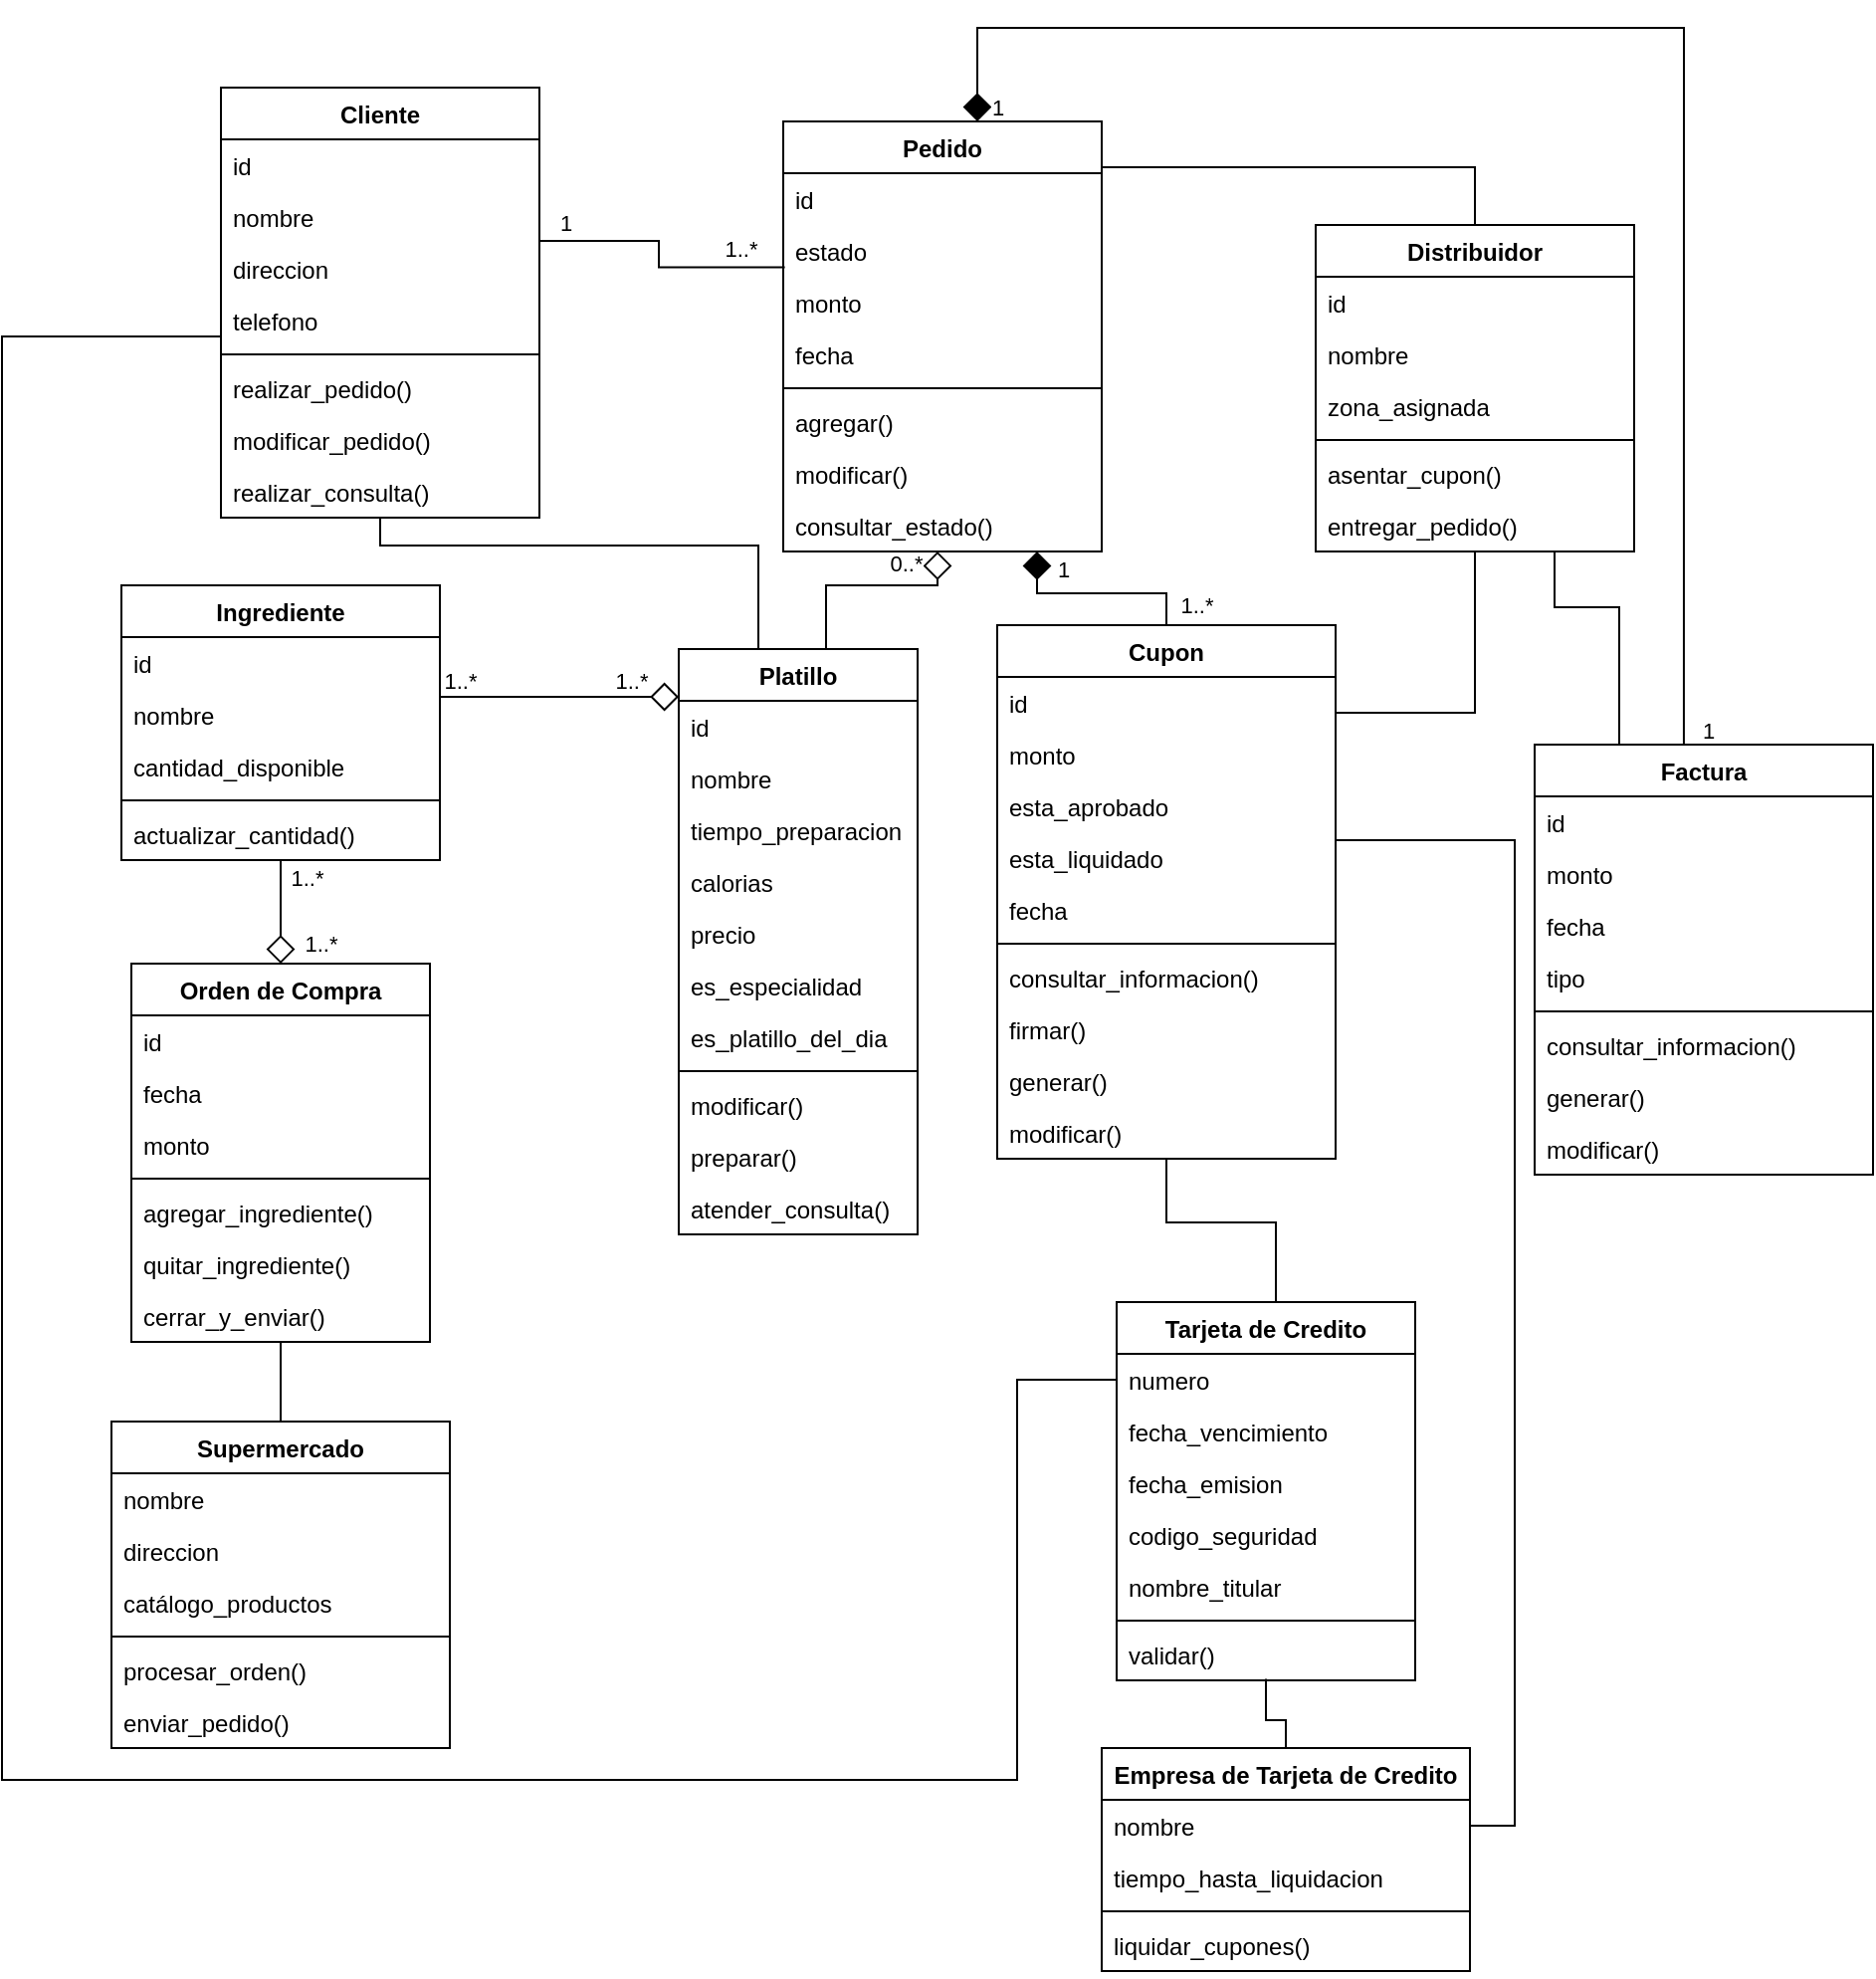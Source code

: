 <mxfile version="13.10.3" type="device"><diagram id="4DIhjRtqW6QSHBKM0Tel" name="Page-1"><mxGraphModel dx="2336" dy="2336" grid="1" gridSize="10" guides="1" tooltips="1" connect="1" arrows="1" fold="1" page="1" pageScale="1" pageWidth="827" pageHeight="1169" math="0" shadow="0"><root><mxCell id="0"/><mxCell id="1" parent="0"/><mxCell id="qEK_nYYu9i1ggIHY3u9y-6" style="edgeStyle=orthogonalEdgeStyle;rounded=0;orthogonalLoop=1;jettySize=auto;html=1;endArrow=none;endFill=0;entryX=0.005;entryY=0.818;entryDx=0;entryDy=0;entryPerimeter=0;" parent="1" source="qU4Oq_mSzWkF3VptIo1u-21" target="q-6HoOmabYp_H9T_xtLy-69" edge="1"><mxGeometry relative="1" as="geometry"><Array as="points"><mxPoint x="370" y="87"/></Array></mxGeometry></mxCell><mxCell id="qEK_nYYu9i1ggIHY3u9y-27" value="1" style="edgeLabel;html=1;align=center;verticalAlign=middle;resizable=0;points=[];" parent="qEK_nYYu9i1ggIHY3u9y-6" vertex="1" connectable="0"><mxGeometry x="-0.308" relative="1" as="geometry"><mxPoint x="-34.83" y="-9" as="offset"/></mxGeometry></mxCell><mxCell id="qEK_nYYu9i1ggIHY3u9y-28" value="1..*" style="edgeLabel;html=1;align=center;verticalAlign=middle;resizable=0;points=[];" parent="qEK_nYYu9i1ggIHY3u9y-6" vertex="1" connectable="0"><mxGeometry x="0.663" y="1" relative="1" as="geometry"><mxPoint x="0.5" y="-8.92" as="offset"/></mxGeometry></mxCell><mxCell id="qEK_nYYu9i1ggIHY3u9y-22" style="edgeStyle=orthogonalEdgeStyle;rounded=0;orthogonalLoop=1;jettySize=auto;html=1;startArrow=none;startFill=0;startSize=12;endArrow=none;endFill=0;strokeWidth=1;" parent="1" source="q-6HoOmabYp_H9T_xtLy-75" target="qU4Oq_mSzWkF3VptIo1u-98" edge="1"><mxGeometry relative="1" as="geometry"><Array as="points"><mxPoint x="230" y="240"/><mxPoint x="420" y="240"/></Array></mxGeometry></mxCell><mxCell id="x96_1IxQr17sPS4eKoof-4" style="edgeStyle=orthogonalEdgeStyle;rounded=0;orthogonalLoop=1;jettySize=auto;html=1;entryX=0;entryY=0.5;entryDx=0;entryDy=0;endArrow=none;endFill=0;" edge="1" parent="1" source="qU4Oq_mSzWkF3VptIo1u-21" target="q-6HoOmabYp_H9T_xtLy-81"><mxGeometry relative="1" as="geometry"><Array as="points"><mxPoint x="40" y="135"/><mxPoint x="40" y="860"/><mxPoint x="550" y="860"/><mxPoint x="550" y="659"/></Array></mxGeometry></mxCell><mxCell id="qU4Oq_mSzWkF3VptIo1u-21" value="Cliente" style="swimlane;fontStyle=1;align=center;verticalAlign=top;childLayout=stackLayout;horizontal=1;startSize=26;horizontalStack=0;resizeParent=1;resizeParentMax=0;resizeLast=0;collapsible=1;marginBottom=0;" parent="1" vertex="1"><mxGeometry x="150" y="10" width="160" height="216" as="geometry"><mxRectangle x="50" y="30" width="70" height="26" as="alternateBounds"/></mxGeometry></mxCell><mxCell id="x96_1IxQr17sPS4eKoof-30" value="id" style="text;strokeColor=none;fillColor=none;align=left;verticalAlign=top;spacingLeft=4;spacingRight=4;overflow=hidden;rotatable=0;points=[[0,0.5],[1,0.5]];portConstraint=eastwest;" vertex="1" parent="qU4Oq_mSzWkF3VptIo1u-21"><mxGeometry y="26" width="160" height="26" as="geometry"/></mxCell><mxCell id="q-6HoOmabYp_H9T_xtLy-76" value="nombre" style="text;strokeColor=none;fillColor=none;align=left;verticalAlign=top;spacingLeft=4;spacingRight=4;overflow=hidden;rotatable=0;points=[[0,0.5],[1,0.5]];portConstraint=eastwest;" parent="qU4Oq_mSzWkF3VptIo1u-21" vertex="1"><mxGeometry y="52" width="160" height="26" as="geometry"/></mxCell><mxCell id="q-6HoOmabYp_H9T_xtLy-77" value="direccion" style="text;strokeColor=none;fillColor=none;align=left;verticalAlign=top;spacingLeft=4;spacingRight=4;overflow=hidden;rotatable=0;points=[[0,0.5],[1,0.5]];portConstraint=eastwest;" parent="qU4Oq_mSzWkF3VptIo1u-21" vertex="1"><mxGeometry y="78" width="160" height="26" as="geometry"/></mxCell><mxCell id="x96_1IxQr17sPS4eKoof-33" value="telefono" style="text;strokeColor=none;fillColor=none;align=left;verticalAlign=top;spacingLeft=4;spacingRight=4;overflow=hidden;rotatable=0;points=[[0,0.5],[1,0.5]];portConstraint=eastwest;" vertex="1" parent="qU4Oq_mSzWkF3VptIo1u-21"><mxGeometry y="104" width="160" height="26" as="geometry"/></mxCell><mxCell id="qU4Oq_mSzWkF3VptIo1u-23" value="" style="line;strokeWidth=1;fillColor=none;align=left;verticalAlign=middle;spacingTop=-1;spacingLeft=3;spacingRight=3;rotatable=0;labelPosition=right;points=[];portConstraint=eastwest;" parent="qU4Oq_mSzWkF3VptIo1u-21" vertex="1"><mxGeometry y="130" width="160" height="8" as="geometry"/></mxCell><mxCell id="q-6HoOmabYp_H9T_xtLy-73" value="realizar_pedido()" style="text;strokeColor=none;fillColor=none;align=left;verticalAlign=top;spacingLeft=4;spacingRight=4;overflow=hidden;rotatable=0;points=[[0,0.5],[1,0.5]];portConstraint=eastwest;" parent="qU4Oq_mSzWkF3VptIo1u-21" vertex="1"><mxGeometry y="138" width="160" height="26" as="geometry"/></mxCell><mxCell id="q-6HoOmabYp_H9T_xtLy-74" value="modificar_pedido()" style="text;strokeColor=none;fillColor=none;align=left;verticalAlign=top;spacingLeft=4;spacingRight=4;overflow=hidden;rotatable=0;points=[[0,0.5],[1,0.5]];portConstraint=eastwest;" parent="qU4Oq_mSzWkF3VptIo1u-21" vertex="1"><mxGeometry y="164" width="160" height="26" as="geometry"/></mxCell><mxCell id="q-6HoOmabYp_H9T_xtLy-75" value="realizar_consulta()" style="text;strokeColor=none;fillColor=none;align=left;verticalAlign=top;spacingLeft=4;spacingRight=4;overflow=hidden;rotatable=0;points=[[0,0.5],[1,0.5]];portConstraint=eastwest;" parent="qU4Oq_mSzWkF3VptIo1u-21" vertex="1"><mxGeometry y="190" width="160" height="26" as="geometry"/></mxCell><mxCell id="qU4Oq_mSzWkF3VptIo1u-38" value="Empresa de Tarjeta de Credito" style="swimlane;fontStyle=1;align=center;verticalAlign=top;childLayout=stackLayout;horizontal=1;startSize=26;horizontalStack=0;resizeParent=1;resizeParentMax=0;resizeLast=0;collapsible=1;marginBottom=0;" parent="1" vertex="1"><mxGeometry x="592.5" y="844" width="185" height="112" as="geometry"><mxRectangle x="50" y="30" width="70" height="26" as="alternateBounds"/></mxGeometry></mxCell><mxCell id="q-6HoOmabYp_H9T_xtLy-83" value="nombre" style="text;strokeColor=none;fillColor=none;align=left;verticalAlign=top;spacingLeft=4;spacingRight=4;overflow=hidden;rotatable=0;points=[[0,0.5],[1,0.5]];portConstraint=eastwest;" parent="qU4Oq_mSzWkF3VptIo1u-38" vertex="1"><mxGeometry y="26" width="185" height="26" as="geometry"/></mxCell><mxCell id="x96_1IxQr17sPS4eKoof-32" value="tiempo_hasta_liquidacion" style="text;strokeColor=none;fillColor=none;align=left;verticalAlign=top;spacingLeft=4;spacingRight=4;overflow=hidden;rotatable=0;points=[[0,0.5],[1,0.5]];portConstraint=eastwest;" vertex="1" parent="qU4Oq_mSzWkF3VptIo1u-38"><mxGeometry y="52" width="185" height="26" as="geometry"/></mxCell><mxCell id="qU4Oq_mSzWkF3VptIo1u-39" value="" style="line;strokeWidth=1;fillColor=none;align=left;verticalAlign=middle;spacingTop=-1;spacingLeft=3;spacingRight=3;rotatable=0;labelPosition=right;points=[];portConstraint=eastwest;" parent="qU4Oq_mSzWkF3VptIo1u-38" vertex="1"><mxGeometry y="78" width="185" height="8" as="geometry"/></mxCell><mxCell id="qU4Oq_mSzWkF3VptIo1u-50" value="liquidar_cupones()" style="text;strokeColor=none;fillColor=none;align=left;verticalAlign=top;spacingLeft=4;spacingRight=4;overflow=hidden;rotatable=0;points=[[0,0.5],[1,0.5]];portConstraint=eastwest;" parent="qU4Oq_mSzWkF3VptIo1u-38" vertex="1"><mxGeometry y="86" width="185" height="26" as="geometry"/></mxCell><mxCell id="qEK_nYYu9i1ggIHY3u9y-18" style="edgeStyle=orthogonalEdgeStyle;rounded=0;orthogonalLoop=1;jettySize=auto;html=1;startArrow=diamond;startFill=0;startSize=12;endArrow=none;endFill=0;strokeWidth=1;exitX=0.5;exitY=0;exitDx=0;exitDy=0;" parent="1" source="q-6HoOmabYp_H9T_xtLy-5" target="qEK_nYYu9i1ggIHY3u9y-1" edge="1"><mxGeometry relative="1" as="geometry"/></mxCell><mxCell id="q-6HoOmabYp_H9T_xtLy-30" value="1..*" style="edgeLabel;html=1;align=center;verticalAlign=middle;resizable=0;points=[];" parent="qEK_nYYu9i1ggIHY3u9y-18" vertex="1" connectable="0"><mxGeometry x="-0.066" y="1" relative="1" as="geometry"><mxPoint x="21" y="14.4" as="offset"/></mxGeometry></mxCell><mxCell id="q-6HoOmabYp_H9T_xtLy-32" value="1..*" style="edgeLabel;html=1;align=center;verticalAlign=middle;resizable=0;points=[];" parent="qEK_nYYu9i1ggIHY3u9y-18" vertex="1" connectable="0"><mxGeometry x="0.786" relative="1" as="geometry"><mxPoint x="13" y="3.19" as="offset"/></mxGeometry></mxCell><mxCell id="qU4Oq_mSzWkF3VptIo1u-42" value="Supermercado" style="swimlane;fontStyle=1;align=center;verticalAlign=top;childLayout=stackLayout;horizontal=1;startSize=26;horizontalStack=0;resizeParent=1;resizeParentMax=0;resizeLast=0;collapsible=1;marginBottom=0;" parent="1" vertex="1"><mxGeometry x="95" y="680" width="170" height="164" as="geometry"><mxRectangle x="50" y="30" width="70" height="26" as="alternateBounds"/></mxGeometry></mxCell><mxCell id="q-6HoOmabYp_H9T_xtLy-82" value="nombre" style="text;strokeColor=none;fillColor=none;align=left;verticalAlign=top;spacingLeft=4;spacingRight=4;overflow=hidden;rotatable=0;points=[[0,0.5],[1,0.5]];portConstraint=eastwest;" parent="qU4Oq_mSzWkF3VptIo1u-42" vertex="1"><mxGeometry y="26" width="170" height="26" as="geometry"/></mxCell><mxCell id="x96_1IxQr17sPS4eKoof-23" value="direccion" style="text;strokeColor=none;fillColor=none;align=left;verticalAlign=top;spacingLeft=4;spacingRight=4;overflow=hidden;rotatable=0;points=[[0,0.5],[1,0.5]];portConstraint=eastwest;" vertex="1" parent="qU4Oq_mSzWkF3VptIo1u-42"><mxGeometry y="52" width="170" height="26" as="geometry"/></mxCell><mxCell id="x96_1IxQr17sPS4eKoof-24" value="catálogo_productos" style="text;strokeColor=none;fillColor=none;align=left;verticalAlign=top;spacingLeft=4;spacingRight=4;overflow=hidden;rotatable=0;points=[[0,0.5],[1,0.5]];portConstraint=eastwest;" vertex="1" parent="qU4Oq_mSzWkF3VptIo1u-42"><mxGeometry y="78" width="170" height="26" as="geometry"/></mxCell><mxCell id="qU4Oq_mSzWkF3VptIo1u-43" value="" style="line;strokeWidth=1;fillColor=none;align=left;verticalAlign=middle;spacingTop=-1;spacingLeft=3;spacingRight=3;rotatable=0;labelPosition=right;points=[];portConstraint=eastwest;" parent="qU4Oq_mSzWkF3VptIo1u-42" vertex="1"><mxGeometry y="104" width="170" height="8" as="geometry"/></mxCell><mxCell id="qU4Oq_mSzWkF3VptIo1u-45" value="procesar_orden()" style="text;strokeColor=none;fillColor=none;align=left;verticalAlign=top;spacingLeft=4;spacingRight=4;overflow=hidden;rotatable=0;points=[[0,0.5],[1,0.5]];portConstraint=eastwest;" parent="qU4Oq_mSzWkF3VptIo1u-42" vertex="1"><mxGeometry y="112" width="170" height="26" as="geometry"/></mxCell><mxCell id="q-6HoOmabYp_H9T_xtLy-26" value="enviar_pedido()" style="text;strokeColor=none;fillColor=none;align=left;verticalAlign=top;spacingLeft=4;spacingRight=4;overflow=hidden;rotatable=0;points=[[0,0.5],[1,0.5]];portConstraint=eastwest;" parent="qU4Oq_mSzWkF3VptIo1u-42" vertex="1"><mxGeometry y="138" width="170" height="26" as="geometry"/></mxCell><mxCell id="q-6HoOmabYp_H9T_xtLy-60" style="edgeStyle=orthogonalEdgeStyle;rounded=0;orthogonalLoop=1;jettySize=auto;html=1;entryX=0.25;entryY=0;entryDx=0;entryDy=0;startArrow=none;startFill=0;startSize=12;endArrow=none;endFill=0;" parent="1" source="qU4Oq_mSzWkF3VptIo1u-46" target="qEK_nYYu9i1ggIHY3u9y-10" edge="1"><mxGeometry relative="1" as="geometry"><Array as="points"><mxPoint x="820" y="271"/><mxPoint x="853" y="271"/></Array></mxGeometry></mxCell><mxCell id="qU4Oq_mSzWkF3VptIo1u-46" value="Distribuidor" style="swimlane;fontStyle=1;align=center;verticalAlign=top;childLayout=stackLayout;horizontal=1;startSize=26;horizontalStack=0;resizeParent=1;resizeParentMax=0;resizeLast=0;collapsible=1;marginBottom=0;" parent="1" vertex="1"><mxGeometry x="700" y="79" width="160" height="164" as="geometry"><mxRectangle x="50" y="30" width="70" height="26" as="alternateBounds"/></mxGeometry></mxCell><mxCell id="x96_1IxQr17sPS4eKoof-31" value="id" style="text;strokeColor=none;fillColor=none;align=left;verticalAlign=top;spacingLeft=4;spacingRight=4;overflow=hidden;rotatable=0;points=[[0,0.5],[1,0.5]];portConstraint=eastwest;" vertex="1" parent="qU4Oq_mSzWkF3VptIo1u-46"><mxGeometry y="26" width="160" height="26" as="geometry"/></mxCell><mxCell id="q-6HoOmabYp_H9T_xtLy-62" value="nombre" style="text;strokeColor=none;fillColor=none;align=left;verticalAlign=top;spacingLeft=4;spacingRight=4;overflow=hidden;rotatable=0;points=[[0,0.5],[1,0.5]];portConstraint=eastwest;" parent="qU4Oq_mSzWkF3VptIo1u-46" vertex="1"><mxGeometry y="52" width="160" height="26" as="geometry"/></mxCell><mxCell id="x96_1IxQr17sPS4eKoof-15" value="zona_asignada" style="text;strokeColor=none;fillColor=none;align=left;verticalAlign=top;spacingLeft=4;spacingRight=4;overflow=hidden;rotatable=0;points=[[0,0.5],[1,0.5]];portConstraint=eastwest;" vertex="1" parent="qU4Oq_mSzWkF3VptIo1u-46"><mxGeometry y="78" width="160" height="26" as="geometry"/></mxCell><mxCell id="qU4Oq_mSzWkF3VptIo1u-47" value="" style="line;strokeWidth=1;fillColor=none;align=left;verticalAlign=middle;spacingTop=-1;spacingLeft=3;spacingRight=3;rotatable=0;labelPosition=right;points=[];portConstraint=eastwest;" parent="qU4Oq_mSzWkF3VptIo1u-46" vertex="1"><mxGeometry y="104" width="160" height="8" as="geometry"/></mxCell><mxCell id="qU4Oq_mSzWkF3VptIo1u-51" value="asentar_cupon()" style="text;strokeColor=none;fillColor=none;align=left;verticalAlign=top;spacingLeft=4;spacingRight=4;overflow=hidden;rotatable=0;points=[[0,0.5],[1,0.5]];portConstraint=eastwest;" parent="qU4Oq_mSzWkF3VptIo1u-46" vertex="1"><mxGeometry y="112" width="160" height="26" as="geometry"/></mxCell><mxCell id="q-6HoOmabYp_H9T_xtLy-61" value="entregar_pedido()" style="text;strokeColor=none;fillColor=none;align=left;verticalAlign=top;spacingLeft=4;spacingRight=4;overflow=hidden;rotatable=0;points=[[0,0.5],[1,0.5]];portConstraint=eastwest;" parent="qU4Oq_mSzWkF3VptIo1u-46" vertex="1"><mxGeometry y="138" width="160" height="26" as="geometry"/></mxCell><mxCell id="qEK_nYYu9i1ggIHY3u9y-8" style="edgeStyle=orthogonalEdgeStyle;rounded=0;orthogonalLoop=1;jettySize=auto;html=1;startArrow=diamond;startFill=0;startSize=12;endArrow=none;endFill=0;strokeWidth=1;" parent="1" source="qU4Oq_mSzWkF3VptIo1u-64" target="qU4Oq_mSzWkF3VptIo1u-98" edge="1"><mxGeometry relative="1" as="geometry"><Array as="points"><mxPoint x="510" y="260"/><mxPoint x="454" y="260"/></Array><mxPoint x="443.99" y="140" as="sourcePoint"/><mxPoint x="453.99" y="288" as="targetPoint"/></mxGeometry></mxCell><mxCell id="qEK_nYYu9i1ggIHY3u9y-31" value="1..*" style="edgeLabel;html=1;align=center;verticalAlign=middle;resizable=0;points=[];" parent="qEK_nYYu9i1ggIHY3u9y-8" vertex="1" connectable="0"><mxGeometry x="0.14" relative="1" as="geometry"><mxPoint x="0.67" y="35" as="offset"/></mxGeometry></mxCell><mxCell id="qEK_nYYu9i1ggIHY3u9y-32" value="0..*" style="edgeLabel;html=1;align=center;verticalAlign=middle;resizable=0;points=[];" parent="qEK_nYYu9i1ggIHY3u9y-8" vertex="1" connectable="0"><mxGeometry x="-0.253" y="-1" relative="1" as="geometry"><mxPoint x="6" y="-10" as="offset"/></mxGeometry></mxCell><mxCell id="qEK_nYYu9i1ggIHY3u9y-15" style="edgeStyle=orthogonalEdgeStyle;rounded=0;orthogonalLoop=1;jettySize=auto;html=1;entryX=0.441;entryY=0.016;entryDx=0;entryDy=0;startArrow=diamond;startFill=1;startSize=12;endArrow=none;endFill=0;strokeWidth=1;entryPerimeter=0;" parent="1" source="qU4Oq_mSzWkF3VptIo1u-64" target="qEK_nYYu9i1ggIHY3u9y-10" edge="1"><mxGeometry relative="1" as="geometry"><Array as="points"><mxPoint x="530" y="-20"/><mxPoint x="885" y="-20"/></Array></mxGeometry></mxCell><mxCell id="qEK_nYYu9i1ggIHY3u9y-33" value="1" style="edgeLabel;html=1;align=center;verticalAlign=middle;resizable=0;points=[];" parent="qEK_nYYu9i1ggIHY3u9y-15" vertex="1" connectable="0"><mxGeometry x="0.749" y="-1" relative="1" as="geometry"><mxPoint x="13.02" y="85.48" as="offset"/></mxGeometry></mxCell><mxCell id="qEK_nYYu9i1ggIHY3u9y-34" value="1" style="edgeLabel;html=1;align=center;verticalAlign=middle;resizable=0;points=[];" parent="qEK_nYYu9i1ggIHY3u9y-15" vertex="1" connectable="0"><mxGeometry x="-0.849" y="-2" relative="1" as="geometry"><mxPoint x="-0.9" y="38.0" as="offset"/></mxGeometry></mxCell><mxCell id="q-6HoOmabYp_H9T_xtLy-14" style="edgeStyle=orthogonalEdgeStyle;rounded=0;orthogonalLoop=1;jettySize=auto;html=1;endArrow=none;endFill=0;startArrow=diamond;startFill=1;startSize=12;" parent="1" source="qU4Oq_mSzWkF3VptIo1u-64" target="q-6HoOmabYp_H9T_xtLy-1" edge="1"><mxGeometry relative="1" as="geometry"><Array as="points"><mxPoint x="560" y="264"/><mxPoint x="625" y="264"/></Array><mxPoint x="580" y="220" as="sourcePoint"/></mxGeometry></mxCell><mxCell id="q-6HoOmabYp_H9T_xtLy-15" value="1" style="edgeLabel;html=1;align=center;verticalAlign=middle;resizable=0;points=[];" parent="q-6HoOmabYp_H9T_xtLy-14" vertex="1" connectable="0"><mxGeometry x="-0.891" y="2" relative="1" as="geometry"><mxPoint x="11" y="3.44" as="offset"/></mxGeometry></mxCell><mxCell id="q-6HoOmabYp_H9T_xtLy-16" value="1..*" style="edgeLabel;html=1;align=center;verticalAlign=middle;resizable=0;points=[];" parent="q-6HoOmabYp_H9T_xtLy-14" vertex="1" connectable="0"><mxGeometry x="0.852" y="1" relative="1" as="geometry"><mxPoint x="14" y="-2.68" as="offset"/></mxGeometry></mxCell><mxCell id="q-6HoOmabYp_H9T_xtLy-17" style="edgeStyle=orthogonalEdgeStyle;rounded=0;orthogonalLoop=1;jettySize=auto;html=1;startArrow=none;startFill=0;startSize=12;endArrow=none;endFill=0;" parent="1" source="qU4Oq_mSzWkF3VptIo1u-64" target="qU4Oq_mSzWkF3VptIo1u-46" edge="1"><mxGeometry relative="1" as="geometry"><Array as="points"><mxPoint x="780" y="50"/></Array></mxGeometry></mxCell><mxCell id="qU4Oq_mSzWkF3VptIo1u-64" value="Pedido" style="swimlane;fontStyle=1;align=center;verticalAlign=top;childLayout=stackLayout;horizontal=1;startSize=26;horizontalStack=0;resizeParent=1;resizeParentMax=0;resizeLast=0;collapsible=1;marginBottom=0;" parent="1" vertex="1"><mxGeometry x="432.5" y="27" width="160" height="216" as="geometry"><mxRectangle x="50" y="30" width="70" height="26" as="alternateBounds"/></mxGeometry></mxCell><mxCell id="x96_1IxQr17sPS4eKoof-29" value="id" style="text;strokeColor=none;fillColor=none;align=left;verticalAlign=top;spacingLeft=4;spacingRight=4;overflow=hidden;rotatable=0;points=[[0,0.5],[1,0.5]];portConstraint=eastwest;" vertex="1" parent="qU4Oq_mSzWkF3VptIo1u-64"><mxGeometry y="26" width="160" height="26" as="geometry"/></mxCell><mxCell id="q-6HoOmabYp_H9T_xtLy-69" value="estado" style="text;strokeColor=none;fillColor=none;align=left;verticalAlign=top;spacingLeft=4;spacingRight=4;overflow=hidden;rotatable=0;points=[[0,0.5],[1,0.5]];portConstraint=eastwest;" parent="qU4Oq_mSzWkF3VptIo1u-64" vertex="1"><mxGeometry y="52" width="160" height="26" as="geometry"/></mxCell><mxCell id="x96_1IxQr17sPS4eKoof-8" value="monto" style="text;strokeColor=none;fillColor=none;align=left;verticalAlign=top;spacingLeft=4;spacingRight=4;overflow=hidden;rotatable=0;points=[[0,0.5],[1,0.5]];portConstraint=eastwest;" vertex="1" parent="qU4Oq_mSzWkF3VptIo1u-64"><mxGeometry y="78" width="160" height="26" as="geometry"/></mxCell><mxCell id="x96_1IxQr17sPS4eKoof-16" value="fecha" style="text;strokeColor=none;fillColor=none;align=left;verticalAlign=top;spacingLeft=4;spacingRight=4;overflow=hidden;rotatable=0;points=[[0,0.5],[1,0.5]];portConstraint=eastwest;" vertex="1" parent="qU4Oq_mSzWkF3VptIo1u-64"><mxGeometry y="104" width="160" height="26" as="geometry"/></mxCell><mxCell id="qU4Oq_mSzWkF3VptIo1u-65" value="" style="line;strokeWidth=1;fillColor=none;align=left;verticalAlign=middle;spacingTop=-1;spacingLeft=3;spacingRight=3;rotatable=0;labelPosition=right;points=[];portConstraint=eastwest;" parent="qU4Oq_mSzWkF3VptIo1u-64" vertex="1"><mxGeometry y="130" width="160" height="8" as="geometry"/></mxCell><mxCell id="q-6HoOmabYp_H9T_xtLy-67" value="agregar()" style="text;strokeColor=none;fillColor=none;align=left;verticalAlign=top;spacingLeft=4;spacingRight=4;overflow=hidden;rotatable=0;points=[[0,0.5],[1,0.5]];portConstraint=eastwest;" parent="qU4Oq_mSzWkF3VptIo1u-64" vertex="1"><mxGeometry y="138" width="160" height="26" as="geometry"/></mxCell><mxCell id="qU4Oq_mSzWkF3VptIo1u-67" value="modificar()" style="text;strokeColor=none;fillColor=none;align=left;verticalAlign=top;spacingLeft=4;spacingRight=4;overflow=hidden;rotatable=0;points=[[0,0.5],[1,0.5]];portConstraint=eastwest;" parent="qU4Oq_mSzWkF3VptIo1u-64" vertex="1"><mxGeometry y="164" width="160" height="26" as="geometry"/></mxCell><mxCell id="q-6HoOmabYp_H9T_xtLy-71" value="consultar_estado()" style="text;strokeColor=none;fillColor=none;align=left;verticalAlign=top;spacingLeft=4;spacingRight=4;overflow=hidden;rotatable=0;points=[[0,0.5],[1,0.5]];portConstraint=eastwest;" parent="qU4Oq_mSzWkF3VptIo1u-64" vertex="1"><mxGeometry y="190" width="160" height="26" as="geometry"/></mxCell><mxCell id="qEK_nYYu9i1ggIHY3u9y-7" style="edgeStyle=orthogonalEdgeStyle;rounded=0;orthogonalLoop=1;jettySize=auto;html=1;endArrow=none;endFill=0;startArrow=diamond;startFill=0;startSize=12;" parent="1" source="qU4Oq_mSzWkF3VptIo1u-98" target="qEK_nYYu9i1ggIHY3u9y-1" edge="1"><mxGeometry relative="1" as="geometry"><Array as="points"><mxPoint x="360" y="316"/><mxPoint x="360" y="316"/></Array></mxGeometry></mxCell><mxCell id="qEK_nYYu9i1ggIHY3u9y-36" value="1..*" style="edgeLabel;html=1;align=center;verticalAlign=middle;resizable=0;points=[];" parent="qEK_nYYu9i1ggIHY3u9y-7" vertex="1" connectable="0"><mxGeometry x="0.717" y="-2" relative="1" as="geometry"><mxPoint x="-7" y="-6" as="offset"/></mxGeometry></mxCell><mxCell id="qEK_nYYu9i1ggIHY3u9y-37" value="1..*" style="edgeLabel;html=1;align=center;verticalAlign=middle;resizable=0;points=[];" parent="qEK_nYYu9i1ggIHY3u9y-7" vertex="1" connectable="0"><mxGeometry x="-0.359" relative="1" as="geometry"><mxPoint x="14.33" y="-8.01" as="offset"/></mxGeometry></mxCell><mxCell id="qU4Oq_mSzWkF3VptIo1u-98" value="Platillo" style="swimlane;fontStyle=1;align=center;verticalAlign=top;childLayout=stackLayout;horizontal=1;startSize=26;horizontalStack=0;resizeParent=1;resizeParentMax=0;resizeLast=0;collapsible=1;marginBottom=0;" parent="1" vertex="1"><mxGeometry x="380" y="292" width="120" height="294" as="geometry"><mxRectangle x="50" y="30" width="70" height="26" as="alternateBounds"/></mxGeometry></mxCell><mxCell id="x96_1IxQr17sPS4eKoof-27" value="id" style="text;strokeColor=none;fillColor=none;align=left;verticalAlign=top;spacingLeft=4;spacingRight=4;overflow=hidden;rotatable=0;points=[[0,0.5],[1,0.5]];portConstraint=eastwest;" vertex="1" parent="qU4Oq_mSzWkF3VptIo1u-98"><mxGeometry y="26" width="120" height="26" as="geometry"/></mxCell><mxCell id="q-6HoOmabYp_H9T_xtLy-36" value="nombre" style="text;strokeColor=none;fillColor=none;align=left;verticalAlign=top;spacingLeft=4;spacingRight=4;overflow=hidden;rotatable=0;points=[[0,0.5],[1,0.5]];portConstraint=eastwest;" parent="qU4Oq_mSzWkF3VptIo1u-98" vertex="1"><mxGeometry y="52" width="120" height="26" as="geometry"/></mxCell><mxCell id="q-6HoOmabYp_H9T_xtLy-37" value="tiempo_preparacion" style="text;strokeColor=none;fillColor=none;align=left;verticalAlign=top;spacingLeft=4;spacingRight=4;overflow=hidden;rotatable=0;points=[[0,0.5],[1,0.5]];portConstraint=eastwest;" parent="qU4Oq_mSzWkF3VptIo1u-98" vertex="1"><mxGeometry y="78" width="120" height="26" as="geometry"/></mxCell><mxCell id="q-6HoOmabYp_H9T_xtLy-38" value="calorias" style="text;strokeColor=none;fillColor=none;align=left;verticalAlign=top;spacingLeft=4;spacingRight=4;overflow=hidden;rotatable=0;points=[[0,0.5],[1,0.5]];portConstraint=eastwest;" parent="qU4Oq_mSzWkF3VptIo1u-98" vertex="1"><mxGeometry y="104" width="120" height="26" as="geometry"/></mxCell><mxCell id="q-6HoOmabYp_H9T_xtLy-39" value="precio" style="text;strokeColor=none;fillColor=none;align=left;verticalAlign=top;spacingLeft=4;spacingRight=4;overflow=hidden;rotatable=0;points=[[0,0.5],[1,0.5]];portConstraint=eastwest;" parent="qU4Oq_mSzWkF3VptIo1u-98" vertex="1"><mxGeometry y="130" width="120" height="26" as="geometry"/></mxCell><mxCell id="x96_1IxQr17sPS4eKoof-1" value="es_especialidad" style="text;strokeColor=none;fillColor=none;align=left;verticalAlign=top;spacingLeft=4;spacingRight=4;overflow=hidden;rotatable=0;points=[[0,0.5],[1,0.5]];portConstraint=eastwest;" vertex="1" parent="qU4Oq_mSzWkF3VptIo1u-98"><mxGeometry y="156" width="120" height="26" as="geometry"/></mxCell><mxCell id="x96_1IxQr17sPS4eKoof-2" value="es_platillo_del_dia" style="text;strokeColor=none;fillColor=none;align=left;verticalAlign=top;spacingLeft=4;spacingRight=4;overflow=hidden;rotatable=0;points=[[0,0.5],[1,0.5]];portConstraint=eastwest;" vertex="1" parent="qU4Oq_mSzWkF3VptIo1u-98"><mxGeometry y="182" width="120" height="26" as="geometry"/></mxCell><mxCell id="qU4Oq_mSzWkF3VptIo1u-99" value="" style="line;strokeWidth=1;fillColor=none;align=left;verticalAlign=middle;spacingTop=-1;spacingLeft=3;spacingRight=3;rotatable=0;labelPosition=right;points=[];portConstraint=eastwest;" parent="qU4Oq_mSzWkF3VptIo1u-98" vertex="1"><mxGeometry y="208" width="120" height="8" as="geometry"/></mxCell><mxCell id="q-6HoOmabYp_H9T_xtLy-79" value="modificar()" style="text;strokeColor=none;fillColor=none;align=left;verticalAlign=top;spacingLeft=4;spacingRight=4;overflow=hidden;rotatable=0;points=[[0,0.5],[1,0.5]];portConstraint=eastwest;" parent="qU4Oq_mSzWkF3VptIo1u-98" vertex="1"><mxGeometry y="216" width="120" height="26" as="geometry"/></mxCell><mxCell id="q-6HoOmabYp_H9T_xtLy-35" value="preparar()" style="text;strokeColor=none;fillColor=none;align=left;verticalAlign=top;spacingLeft=4;spacingRight=4;overflow=hidden;rotatable=0;points=[[0,0.5],[1,0.5]];portConstraint=eastwest;" parent="qU4Oq_mSzWkF3VptIo1u-98" vertex="1"><mxGeometry y="242" width="120" height="26" as="geometry"/></mxCell><mxCell id="qU4Oq_mSzWkF3VptIo1u-101" value="atender_consulta()" style="text;strokeColor=none;fillColor=none;align=left;verticalAlign=top;spacingLeft=4;spacingRight=4;overflow=hidden;rotatable=0;points=[[0,0.5],[1,0.5]];portConstraint=eastwest;" parent="qU4Oq_mSzWkF3VptIo1u-98" vertex="1"><mxGeometry y="268" width="120" height="26" as="geometry"/></mxCell><mxCell id="qEK_nYYu9i1ggIHY3u9y-1" value="Ingrediente" style="swimlane;fontStyle=1;align=center;verticalAlign=top;childLayout=stackLayout;horizontal=1;startSize=26;horizontalStack=0;resizeParent=1;resizeParentMax=0;resizeLast=0;collapsible=1;marginBottom=0;" parent="1" vertex="1"><mxGeometry x="100" y="260" width="160" height="138" as="geometry"><mxRectangle x="50" y="30" width="70" height="26" as="alternateBounds"/></mxGeometry></mxCell><mxCell id="x96_1IxQr17sPS4eKoof-28" value="id" style="text;strokeColor=none;fillColor=none;align=left;verticalAlign=top;spacingLeft=4;spacingRight=4;overflow=hidden;rotatable=0;points=[[0,0.5],[1,0.5]];portConstraint=eastwest;" vertex="1" parent="qEK_nYYu9i1ggIHY3u9y-1"><mxGeometry y="26" width="160" height="26" as="geometry"/></mxCell><mxCell id="q-6HoOmabYp_H9T_xtLy-27" value="nombre" style="text;strokeColor=none;fillColor=none;align=left;verticalAlign=top;spacingLeft=4;spacingRight=4;overflow=hidden;rotatable=0;points=[[0,0.5],[1,0.5]];portConstraint=eastwest;" parent="qEK_nYYu9i1ggIHY3u9y-1" vertex="1"><mxGeometry y="52" width="160" height="26" as="geometry"/></mxCell><mxCell id="q-6HoOmabYp_H9T_xtLy-28" value="cantidad_disponible" style="text;strokeColor=none;fillColor=none;align=left;verticalAlign=top;spacingLeft=4;spacingRight=4;overflow=hidden;rotatable=0;points=[[0,0.5],[1,0.5]];portConstraint=eastwest;" parent="qEK_nYYu9i1ggIHY3u9y-1" vertex="1"><mxGeometry y="78" width="160" height="26" as="geometry"/></mxCell><mxCell id="qEK_nYYu9i1ggIHY3u9y-2" value="" style="line;strokeWidth=1;fillColor=none;align=left;verticalAlign=middle;spacingTop=-1;spacingLeft=3;spacingRight=3;rotatable=0;labelPosition=right;points=[];portConstraint=eastwest;" parent="qEK_nYYu9i1ggIHY3u9y-1" vertex="1"><mxGeometry y="104" width="160" height="8" as="geometry"/></mxCell><mxCell id="qEK_nYYu9i1ggIHY3u9y-4" value="actualizar_cantidad()" style="text;strokeColor=none;fillColor=none;align=left;verticalAlign=top;spacingLeft=4;spacingRight=4;overflow=hidden;rotatable=0;points=[[0,0.5],[1,0.5]];portConstraint=eastwest;" parent="qEK_nYYu9i1ggIHY3u9y-1" vertex="1"><mxGeometry y="112" width="160" height="26" as="geometry"/></mxCell><mxCell id="qEK_nYYu9i1ggIHY3u9y-10" value="Factura" style="swimlane;fontStyle=1;align=center;verticalAlign=top;childLayout=stackLayout;horizontal=1;startSize=26;horizontalStack=0;resizeParent=1;resizeParentMax=0;resizeLast=0;collapsible=1;marginBottom=0;" parent="1" vertex="1"><mxGeometry x="810" y="340" width="170" height="216" as="geometry"><mxRectangle x="50" y="30" width="70" height="26" as="alternateBounds"/></mxGeometry></mxCell><mxCell id="x96_1IxQr17sPS4eKoof-25" value="id" style="text;strokeColor=none;fillColor=none;align=left;verticalAlign=top;spacingLeft=4;spacingRight=4;overflow=hidden;rotatable=0;points=[[0,0.5],[1,0.5]];portConstraint=eastwest;" vertex="1" parent="qEK_nYYu9i1ggIHY3u9y-10"><mxGeometry y="26" width="170" height="26" as="geometry"/></mxCell><mxCell id="q-6HoOmabYp_H9T_xtLy-54" value="monto" style="text;strokeColor=none;fillColor=none;align=left;verticalAlign=top;spacingLeft=4;spacingRight=4;overflow=hidden;rotatable=0;points=[[0,0.5],[1,0.5]];portConstraint=eastwest;" parent="qEK_nYYu9i1ggIHY3u9y-10" vertex="1"><mxGeometry y="52" width="170" height="26" as="geometry"/></mxCell><mxCell id="q-6HoOmabYp_H9T_xtLy-56" value="fecha" style="text;strokeColor=none;fillColor=none;align=left;verticalAlign=top;spacingLeft=4;spacingRight=4;overflow=hidden;rotatable=0;points=[[0,0.5],[1,0.5]];portConstraint=eastwest;" parent="qEK_nYYu9i1ggIHY3u9y-10" vertex="1"><mxGeometry y="78" width="170" height="26" as="geometry"/></mxCell><mxCell id="q-6HoOmabYp_H9T_xtLy-58" value="tipo" style="text;strokeColor=none;fillColor=none;align=left;verticalAlign=top;spacingLeft=4;spacingRight=4;overflow=hidden;rotatable=0;points=[[0,0.5],[1,0.5]];portConstraint=eastwest;" parent="qEK_nYYu9i1ggIHY3u9y-10" vertex="1"><mxGeometry y="104" width="170" height="26" as="geometry"/></mxCell><mxCell id="qEK_nYYu9i1ggIHY3u9y-11" value="" style="line;strokeWidth=1;fillColor=none;align=left;verticalAlign=middle;spacingTop=-1;spacingLeft=3;spacingRight=3;rotatable=0;labelPosition=right;points=[];portConstraint=eastwest;" parent="qEK_nYYu9i1ggIHY3u9y-10" vertex="1"><mxGeometry y="130" width="170" height="8" as="geometry"/></mxCell><mxCell id="q-6HoOmabYp_H9T_xtLy-85" value="consultar_informacion()" style="text;strokeColor=none;fillColor=none;align=left;verticalAlign=top;spacingLeft=4;spacingRight=4;overflow=hidden;rotatable=0;points=[[0,0.5],[1,0.5]];portConstraint=eastwest;" parent="qEK_nYYu9i1ggIHY3u9y-10" vertex="1"><mxGeometry y="138" width="170" height="26" as="geometry"/></mxCell><mxCell id="x96_1IxQr17sPS4eKoof-5" value="generar()" style="text;strokeColor=none;fillColor=none;align=left;verticalAlign=top;spacingLeft=4;spacingRight=4;overflow=hidden;rotatable=0;points=[[0,0.5],[1,0.5]];portConstraint=eastwest;" vertex="1" parent="qEK_nYYu9i1ggIHY3u9y-10"><mxGeometry y="164" width="170" height="26" as="geometry"/></mxCell><mxCell id="x96_1IxQr17sPS4eKoof-13" value="modificar()" style="text;strokeColor=none;fillColor=none;align=left;verticalAlign=top;spacingLeft=4;spacingRight=4;overflow=hidden;rotatable=0;points=[[0,0.5],[1,0.5]];portConstraint=eastwest;" vertex="1" parent="qEK_nYYu9i1ggIHY3u9y-10"><mxGeometry y="190" width="170" height="26" as="geometry"/></mxCell><mxCell id="q-6HoOmabYp_H9T_xtLy-19" style="edgeStyle=orthogonalEdgeStyle;rounded=0;orthogonalLoop=1;jettySize=auto;html=1;startArrow=none;startFill=0;startSize=12;endArrow=none;endFill=0;" parent="1" source="q-6HoOmabYp_H9T_xtLy-1" target="qU4Oq_mSzWkF3VptIo1u-46" edge="1"><mxGeometry relative="1" as="geometry"><mxPoint x="800" y="324" as="targetPoint"/><Array as="points"><mxPoint x="780" y="324"/></Array></mxGeometry></mxCell><mxCell id="q-6HoOmabYp_H9T_xtLy-64" style="edgeStyle=orthogonalEdgeStyle;rounded=0;orthogonalLoop=1;jettySize=auto;html=1;startArrow=none;startFill=0;startSize=12;endArrow=none;endFill=0;" parent="1" source="q-6HoOmabYp_H9T_xtLy-1" target="q-6HoOmabYp_H9T_xtLy-9" edge="1"><mxGeometry relative="1" as="geometry"><Array as="points"><mxPoint x="625" y="580"/><mxPoint x="680" y="580"/></Array></mxGeometry></mxCell><mxCell id="x96_1IxQr17sPS4eKoof-12" style="edgeStyle=orthogonalEdgeStyle;rounded=0;orthogonalLoop=1;jettySize=auto;html=1;entryX=1;entryY=0.5;entryDx=0;entryDy=0;endArrow=none;endFill=0;" edge="1" parent="1" source="q-6HoOmabYp_H9T_xtLy-1" target="q-6HoOmabYp_H9T_xtLy-83"><mxGeometry relative="1" as="geometry"><Array as="points"><mxPoint x="800" y="388"/><mxPoint x="800" y="883"/></Array></mxGeometry></mxCell><mxCell id="q-6HoOmabYp_H9T_xtLy-1" value="Cupon" style="swimlane;fontStyle=1;align=center;verticalAlign=top;childLayout=stackLayout;horizontal=1;startSize=26;horizontalStack=0;resizeParent=1;resizeParentMax=0;resizeLast=0;collapsible=1;marginBottom=0;" parent="1" vertex="1"><mxGeometry x="540" y="280" width="170" height="268" as="geometry"><mxRectangle x="50" y="30" width="70" height="26" as="alternateBounds"/></mxGeometry></mxCell><mxCell id="x96_1IxQr17sPS4eKoof-26" value="id" style="text;strokeColor=none;fillColor=none;align=left;verticalAlign=top;spacingLeft=4;spacingRight=4;overflow=hidden;rotatable=0;points=[[0,0.5],[1,0.5]];portConstraint=eastwest;" vertex="1" parent="q-6HoOmabYp_H9T_xtLy-1"><mxGeometry y="26" width="170" height="26" as="geometry"/></mxCell><mxCell id="q-6HoOmabYp_H9T_xtLy-63" value="monto" style="text;strokeColor=none;fillColor=none;align=left;verticalAlign=top;spacingLeft=4;spacingRight=4;overflow=hidden;rotatable=0;points=[[0,0.5],[1,0.5]];portConstraint=eastwest;" parent="q-6HoOmabYp_H9T_xtLy-1" vertex="1"><mxGeometry y="52" width="170" height="26" as="geometry"/></mxCell><mxCell id="q-6HoOmabYp_H9T_xtLy-66" value="esta_aprobado" style="text;strokeColor=none;fillColor=none;align=left;verticalAlign=top;spacingLeft=4;spacingRight=4;overflow=hidden;rotatable=0;points=[[0,0.5],[1,0.5]];portConstraint=eastwest;" parent="q-6HoOmabYp_H9T_xtLy-1" vertex="1"><mxGeometry y="78" width="170" height="26" as="geometry"/></mxCell><mxCell id="x96_1IxQr17sPS4eKoof-10" value="esta_liquidado" style="text;strokeColor=none;fillColor=none;align=left;verticalAlign=top;spacingLeft=4;spacingRight=4;overflow=hidden;rotatable=0;points=[[0,0.5],[1,0.5]];portConstraint=eastwest;" vertex="1" parent="q-6HoOmabYp_H9T_xtLy-1"><mxGeometry y="104" width="170" height="26" as="geometry"/></mxCell><mxCell id="x96_1IxQr17sPS4eKoof-11" value="fecha" style="text;strokeColor=none;fillColor=none;align=left;verticalAlign=top;spacingLeft=4;spacingRight=4;overflow=hidden;rotatable=0;points=[[0,0.5],[1,0.5]];portConstraint=eastwest;" vertex="1" parent="q-6HoOmabYp_H9T_xtLy-1"><mxGeometry y="130" width="170" height="26" as="geometry"/></mxCell><mxCell id="q-6HoOmabYp_H9T_xtLy-2" value="" style="line;strokeWidth=1;fillColor=none;align=left;verticalAlign=middle;spacingTop=-1;spacingLeft=3;spacingRight=3;rotatable=0;labelPosition=right;points=[];portConstraint=eastwest;" parent="q-6HoOmabYp_H9T_xtLy-1" vertex="1"><mxGeometry y="156" width="170" height="8" as="geometry"/></mxCell><mxCell id="q-6HoOmabYp_H9T_xtLy-80" value="consultar_informacion()" style="text;strokeColor=none;fillColor=none;align=left;verticalAlign=top;spacingLeft=4;spacingRight=4;overflow=hidden;rotatable=0;points=[[0,0.5],[1,0.5]];portConstraint=eastwest;" parent="q-6HoOmabYp_H9T_xtLy-1" vertex="1"><mxGeometry y="164" width="170" height="26" as="geometry"/></mxCell><mxCell id="x96_1IxQr17sPS4eKoof-3" value="firmar()" style="text;strokeColor=none;fillColor=none;align=left;verticalAlign=top;spacingLeft=4;spacingRight=4;overflow=hidden;rotatable=0;points=[[0,0.5],[1,0.5]];portConstraint=eastwest;" vertex="1" parent="q-6HoOmabYp_H9T_xtLy-1"><mxGeometry y="190" width="170" height="26" as="geometry"/></mxCell><mxCell id="x96_1IxQr17sPS4eKoof-9" value="generar()" style="text;strokeColor=none;fillColor=none;align=left;verticalAlign=top;spacingLeft=4;spacingRight=4;overflow=hidden;rotatable=0;points=[[0,0.5],[1,0.5]];portConstraint=eastwest;" vertex="1" parent="q-6HoOmabYp_H9T_xtLy-1"><mxGeometry y="216" width="170" height="26" as="geometry"/></mxCell><mxCell id="x96_1IxQr17sPS4eKoof-14" value="modificar()" style="text;strokeColor=none;fillColor=none;align=left;verticalAlign=top;spacingLeft=4;spacingRight=4;overflow=hidden;rotatable=0;points=[[0,0.5],[1,0.5]];portConstraint=eastwest;" vertex="1" parent="q-6HoOmabYp_H9T_xtLy-1"><mxGeometry y="242" width="170" height="26" as="geometry"/></mxCell><mxCell id="q-6HoOmabYp_H9T_xtLy-20" style="edgeStyle=orthogonalEdgeStyle;rounded=0;orthogonalLoop=1;jettySize=auto;html=1;entryX=0.5;entryY=0;entryDx=0;entryDy=0;startArrow=none;startFill=0;startSize=12;endArrow=none;endFill=0;" parent="1" source="q-6HoOmabYp_H9T_xtLy-5" target="qU4Oq_mSzWkF3VptIo1u-42" edge="1"><mxGeometry relative="1" as="geometry"/></mxCell><mxCell id="q-6HoOmabYp_H9T_xtLy-5" value="Orden de Compra" style="swimlane;fontStyle=1;align=center;verticalAlign=top;childLayout=stackLayout;horizontal=1;startSize=26;horizontalStack=0;resizeParent=1;resizeParentMax=0;resizeLast=0;collapsible=1;marginBottom=0;" parent="1" vertex="1"><mxGeometry x="105" y="450" width="150" height="190" as="geometry"><mxRectangle x="50" y="30" width="70" height="26" as="alternateBounds"/></mxGeometry></mxCell><mxCell id="x96_1IxQr17sPS4eKoof-7" value="id" style="text;strokeColor=none;fillColor=none;align=left;verticalAlign=top;spacingLeft=4;spacingRight=4;overflow=hidden;rotatable=0;points=[[0,0.5],[1,0.5]];portConstraint=eastwest;" vertex="1" parent="q-6HoOmabYp_H9T_xtLy-5"><mxGeometry y="26" width="150" height="26" as="geometry"/></mxCell><mxCell id="q-6HoOmabYp_H9T_xtLy-33" value="fecha" style="text;strokeColor=none;fillColor=none;align=left;verticalAlign=top;spacingLeft=4;spacingRight=4;overflow=hidden;rotatable=0;points=[[0,0.5],[1,0.5]];portConstraint=eastwest;" parent="q-6HoOmabYp_H9T_xtLy-5" vertex="1"><mxGeometry y="52" width="150" height="26" as="geometry"/></mxCell><mxCell id="q-6HoOmabYp_H9T_xtLy-34" value="monto" style="text;strokeColor=none;fillColor=none;align=left;verticalAlign=top;spacingLeft=4;spacingRight=4;overflow=hidden;rotatable=0;points=[[0,0.5],[1,0.5]];portConstraint=eastwest;" parent="q-6HoOmabYp_H9T_xtLy-5" vertex="1"><mxGeometry y="78" width="150" height="26" as="geometry"/></mxCell><mxCell id="q-6HoOmabYp_H9T_xtLy-6" value="" style="line;strokeWidth=1;fillColor=none;align=left;verticalAlign=middle;spacingTop=-1;spacingLeft=3;spacingRight=3;rotatable=0;labelPosition=right;points=[];portConstraint=eastwest;" parent="q-6HoOmabYp_H9T_xtLy-5" vertex="1"><mxGeometry y="104" width="150" height="8" as="geometry"/></mxCell><mxCell id="q-6HoOmabYp_H9T_xtLy-8" value="agregar_ingrediente()" style="text;strokeColor=none;fillColor=none;align=left;verticalAlign=top;spacingLeft=4;spacingRight=4;overflow=hidden;rotatable=0;points=[[0,0.5],[1,0.5]];portConstraint=eastwest;" parent="q-6HoOmabYp_H9T_xtLy-5" vertex="1"><mxGeometry y="112" width="150" height="26" as="geometry"/></mxCell><mxCell id="q-6HoOmabYp_H9T_xtLy-23" value="quitar_ingrediente()" style="text;strokeColor=none;fillColor=none;align=left;verticalAlign=top;spacingLeft=4;spacingRight=4;overflow=hidden;rotatable=0;points=[[0,0.5],[1,0.5]];portConstraint=eastwest;" parent="q-6HoOmabYp_H9T_xtLy-5" vertex="1"><mxGeometry y="138" width="150" height="26" as="geometry"/></mxCell><mxCell id="q-6HoOmabYp_H9T_xtLy-24" value="cerrar_y_enviar()" style="text;strokeColor=none;fillColor=none;align=left;verticalAlign=top;spacingLeft=4;spacingRight=4;overflow=hidden;rotatable=0;points=[[0,0.5],[1,0.5]];portConstraint=eastwest;" parent="q-6HoOmabYp_H9T_xtLy-5" vertex="1"><mxGeometry y="164" width="150" height="26" as="geometry"/></mxCell><mxCell id="q-6HoOmabYp_H9T_xtLy-65" style="edgeStyle=orthogonalEdgeStyle;rounded=0;orthogonalLoop=1;jettySize=auto;html=1;entryX=0.5;entryY=0;entryDx=0;entryDy=0;startArrow=none;startFill=0;startSize=12;endArrow=none;endFill=0;exitX=0.5;exitY=0.971;exitDx=0;exitDy=0;exitPerimeter=0;" parent="1" source="qU4Oq_mSzWkF3VptIo1u-41" target="qU4Oq_mSzWkF3VptIo1u-38" edge="1"><mxGeometry relative="1" as="geometry"><mxPoint x="685" y="540" as="sourcePoint"/><Array as="points"><mxPoint x="675" y="830"/><mxPoint x="685" y="830"/></Array></mxGeometry></mxCell><mxCell id="q-6HoOmabYp_H9T_xtLy-9" value="Tarjeta de Credito" style="swimlane;fontStyle=1;align=center;verticalAlign=top;childLayout=stackLayout;horizontal=1;startSize=26;horizontalStack=0;resizeParent=1;resizeParentMax=0;resizeLast=0;collapsible=1;marginBottom=0;" parent="1" vertex="1"><mxGeometry x="600" y="620" width="150" height="190" as="geometry"><mxRectangle x="50" y="30" width="70" height="26" as="alternateBounds"/></mxGeometry></mxCell><mxCell id="q-6HoOmabYp_H9T_xtLy-81" value="numero" style="text;strokeColor=none;fillColor=none;align=left;verticalAlign=top;spacingLeft=4;spacingRight=4;overflow=hidden;rotatable=0;points=[[0,0.5],[1,0.5]];portConstraint=eastwest;" parent="q-6HoOmabYp_H9T_xtLy-9" vertex="1"><mxGeometry y="26" width="150" height="26" as="geometry"/></mxCell><mxCell id="x96_1IxQr17sPS4eKoof-18" value="fecha_vencimiento" style="text;strokeColor=none;fillColor=none;align=left;verticalAlign=top;spacingLeft=4;spacingRight=4;overflow=hidden;rotatable=0;points=[[0,0.5],[1,0.5]];portConstraint=eastwest;" vertex="1" parent="q-6HoOmabYp_H9T_xtLy-9"><mxGeometry y="52" width="150" height="26" as="geometry"/></mxCell><mxCell id="x96_1IxQr17sPS4eKoof-20" value="fecha_emision" style="text;strokeColor=none;fillColor=none;align=left;verticalAlign=top;spacingLeft=4;spacingRight=4;overflow=hidden;rotatable=0;points=[[0,0.5],[1,0.5]];portConstraint=eastwest;" vertex="1" parent="q-6HoOmabYp_H9T_xtLy-9"><mxGeometry y="78" width="150" height="26" as="geometry"/></mxCell><mxCell id="x96_1IxQr17sPS4eKoof-21" value="codigo_seguridad" style="text;strokeColor=none;fillColor=none;align=left;verticalAlign=top;spacingLeft=4;spacingRight=4;overflow=hidden;rotatable=0;points=[[0,0.5],[1,0.5]];portConstraint=eastwest;" vertex="1" parent="q-6HoOmabYp_H9T_xtLy-9"><mxGeometry y="104" width="150" height="26" as="geometry"/></mxCell><mxCell id="x96_1IxQr17sPS4eKoof-22" value="nombre_titular" style="text;strokeColor=none;fillColor=none;align=left;verticalAlign=top;spacingLeft=4;spacingRight=4;overflow=hidden;rotatable=0;points=[[0,0.5],[1,0.5]];portConstraint=eastwest;" vertex="1" parent="q-6HoOmabYp_H9T_xtLy-9"><mxGeometry y="130" width="150" height="26" as="geometry"/></mxCell><mxCell id="q-6HoOmabYp_H9T_xtLy-10" value="" style="line;strokeWidth=1;fillColor=none;align=left;verticalAlign=middle;spacingTop=-1;spacingLeft=3;spacingRight=3;rotatable=0;labelPosition=right;points=[];portConstraint=eastwest;" parent="q-6HoOmabYp_H9T_xtLy-9" vertex="1"><mxGeometry y="156" width="150" height="8" as="geometry"/></mxCell><mxCell id="qU4Oq_mSzWkF3VptIo1u-41" value="validar()" style="text;strokeColor=none;fillColor=none;align=left;verticalAlign=top;spacingLeft=4;spacingRight=4;overflow=hidden;rotatable=0;points=[[0,0.5],[1,0.5]];portConstraint=eastwest;" parent="q-6HoOmabYp_H9T_xtLy-9" vertex="1"><mxGeometry y="164" width="150" height="26" as="geometry"/></mxCell></root></mxGraphModel></diagram></mxfile>